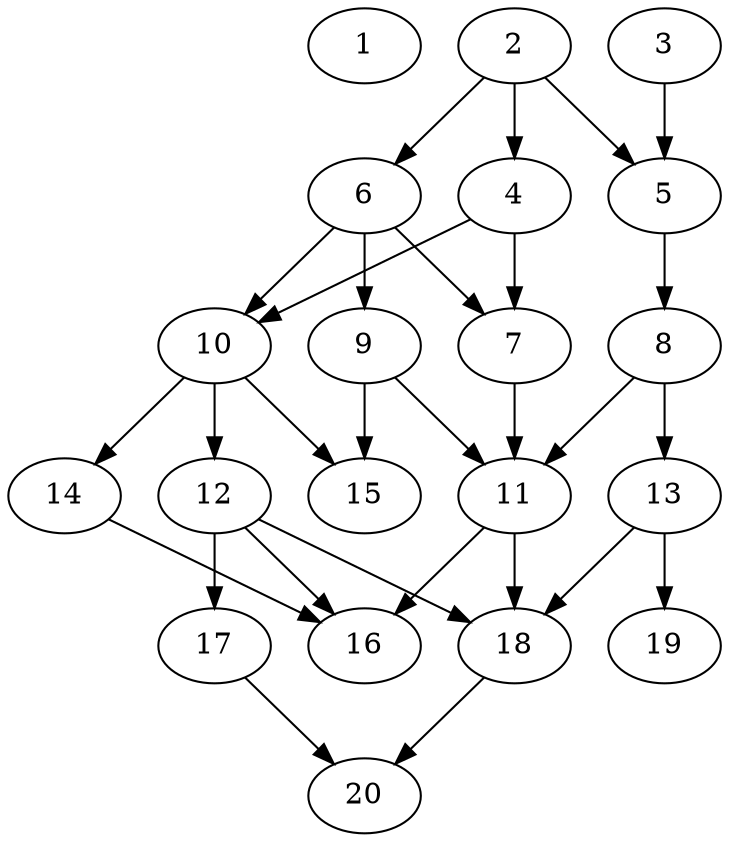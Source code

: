 // DAG automatically generated by daggen at Tue Jul 23 14:27:02 2019
// ./daggen --dot -n 20 --ccr 0.4 --fat 0.5 --regular 0.5 --density 0.7 --mindata 5242880 --maxdata 52428800 
digraph G {
  1 [size="102133760", alpha="0.20", expect_size="40853504"] 
  2 [size="93921280", alpha="0.15", expect_size="37568512"] 
  2 -> 4 [size ="37568512"]
  2 -> 5 [size ="37568512"]
  2 -> 6 [size ="37568512"]
  3 [size="120046080", alpha="0.11", expect_size="48018432"] 
  3 -> 5 [size ="48018432"]
  4 [size="57812480", alpha="0.16", expect_size="23124992"] 
  4 -> 7 [size ="23124992"]
  4 -> 10 [size ="23124992"]
  5 [size="118883840", alpha="0.15", expect_size="47553536"] 
  5 -> 8 [size ="47553536"]
  6 [size="108078080", alpha="0.06", expect_size="43231232"] 
  6 -> 7 [size ="43231232"]
  6 -> 9 [size ="43231232"]
  6 -> 10 [size ="43231232"]
  7 [size="123558400", alpha="0.06", expect_size="49423360"] 
  7 -> 11 [size ="49423360"]
  8 [size="114426880", alpha="0.13", expect_size="45770752"] 
  8 -> 11 [size ="45770752"]
  8 -> 13 [size ="45770752"]
  9 [size="50938880", alpha="0.02", expect_size="20375552"] 
  9 -> 11 [size ="20375552"]
  9 -> 15 [size ="20375552"]
  10 [size="117491200", alpha="0.17", expect_size="46996480"] 
  10 -> 12 [size ="46996480"]
  10 -> 14 [size ="46996480"]
  10 -> 15 [size ="46996480"]
  11 [size="47572480", alpha="0.06", expect_size="19028992"] 
  11 -> 16 [size ="19028992"]
  11 -> 18 [size ="19028992"]
  12 [size="44974080", alpha="0.03", expect_size="17989632"] 
  12 -> 16 [size ="17989632"]
  12 -> 17 [size ="17989632"]
  12 -> 18 [size ="17989632"]
  13 [size="13818880", alpha="0.17", expect_size="5527552"] 
  13 -> 18 [size ="5527552"]
  13 -> 19 [size ="5527552"]
  14 [size="79756800", alpha="0.15", expect_size="31902720"] 
  14 -> 16 [size ="31902720"]
  15 [size="58816000", alpha="0.09", expect_size="23526400"] 
  16 [size="27166720", alpha="0.12", expect_size="10866688"] 
  17 [size="60779520", alpha="0.13", expect_size="24311808"] 
  17 -> 20 [size ="24311808"]
  18 [size="93440000", alpha="0.01", expect_size="37376000"] 
  18 -> 20 [size ="37376000"]
  19 [size="54174720", alpha="0.16", expect_size="21669888"] 
  20 [size="67555840", alpha="0.09", expect_size="27022336"] 
}
